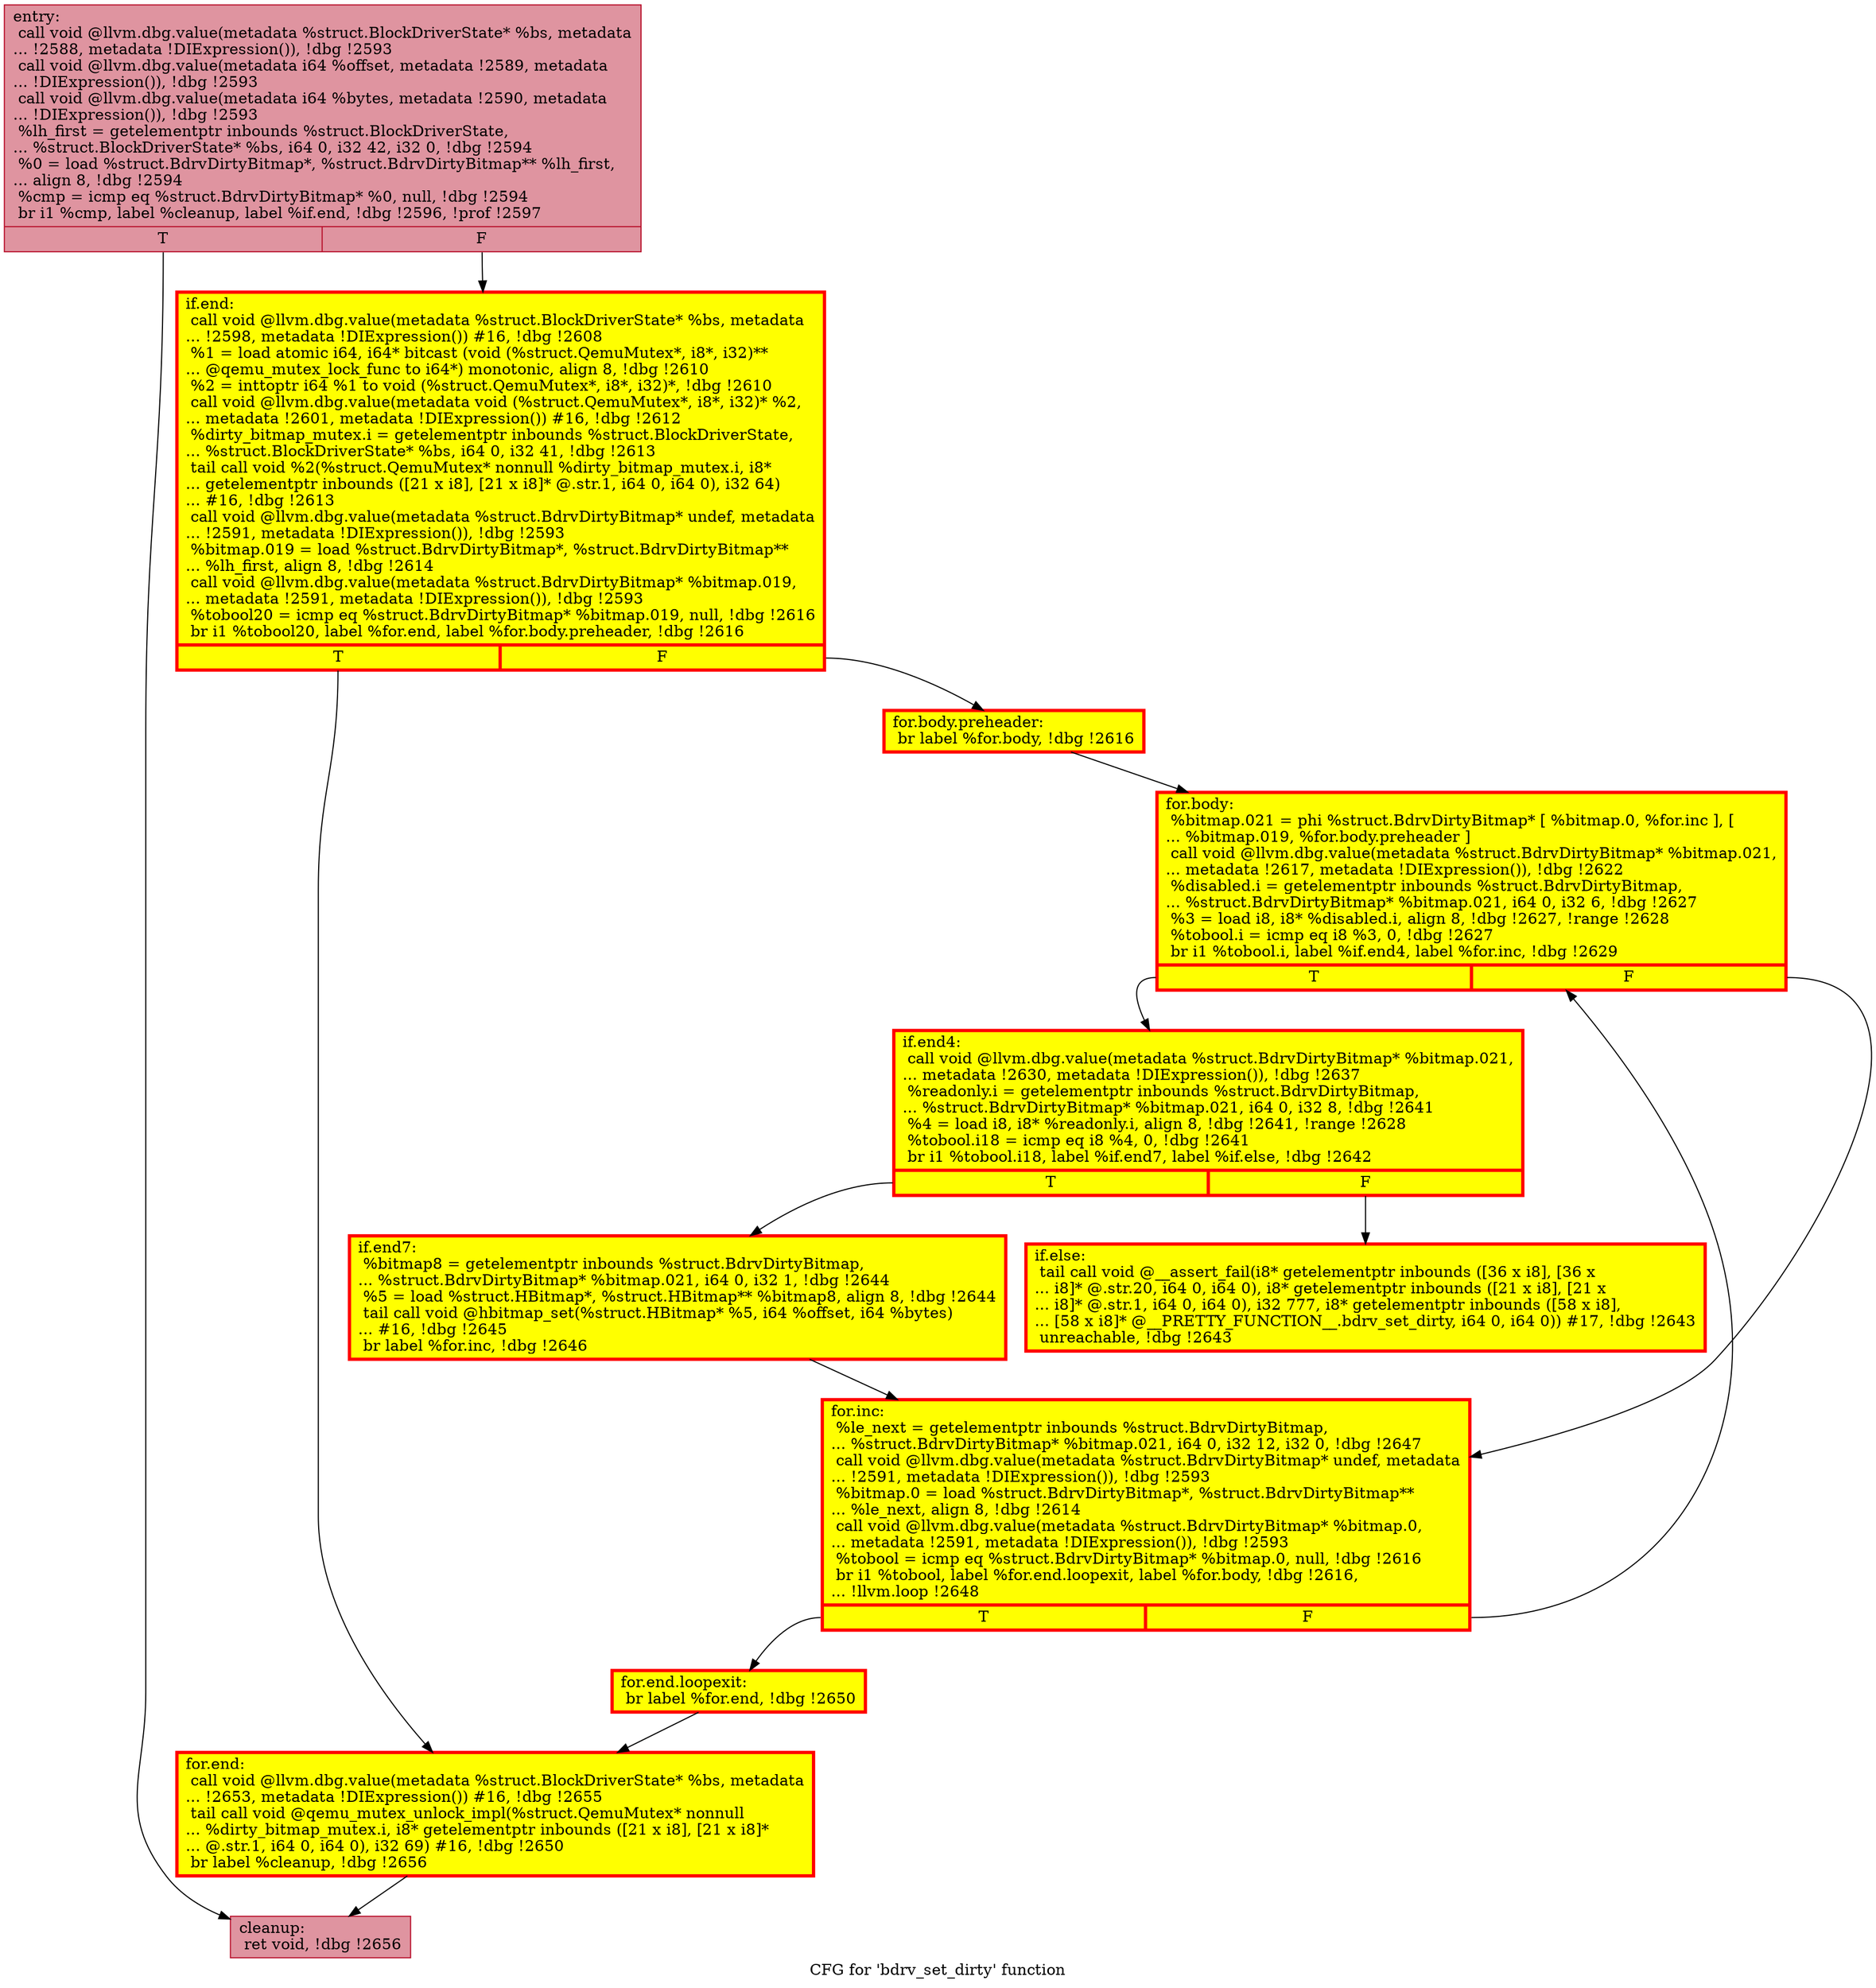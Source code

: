 digraph "CFG for 'bdrv_set_dirty' function" {
	label="CFG for 'bdrv_set_dirty' function";

	Node0x5601c2332090 [shape=record,color="#b70d28ff", style=filled, fillcolor="#b70d2870",label="{entry:\l  call void @llvm.dbg.value(metadata %struct.BlockDriverState* %bs, metadata\l... !2588, metadata !DIExpression()), !dbg !2593\l  call void @llvm.dbg.value(metadata i64 %offset, metadata !2589, metadata\l... !DIExpression()), !dbg !2593\l  call void @llvm.dbg.value(metadata i64 %bytes, metadata !2590, metadata\l... !DIExpression()), !dbg !2593\l  %lh_first = getelementptr inbounds %struct.BlockDriverState,\l... %struct.BlockDriverState* %bs, i64 0, i32 42, i32 0, !dbg !2594\l  %0 = load %struct.BdrvDirtyBitmap*, %struct.BdrvDirtyBitmap** %lh_first,\l... align 8, !dbg !2594\l  %cmp = icmp eq %struct.BdrvDirtyBitmap* %0, null, !dbg !2594\l  br i1 %cmp, label %cleanup, label %if.end, !dbg !2596, !prof !2597\l|{<s0>T|<s1>F}}"];
	Node0x5601c2332090:s0 -> Node0x5601c2334570;
	Node0x5601c2332090:s1 -> Node0x5601c2333d60;
	Node0x5601c2333d60 [shape=record,penwidth=3.0, style="filled", color="red", fillcolor="yellow",label="{if.end:                                           \l  call void @llvm.dbg.value(metadata %struct.BlockDriverState* %bs, metadata\l... !2598, metadata !DIExpression()) #16, !dbg !2608\l  %1 = load atomic i64, i64* bitcast (void (%struct.QemuMutex*, i8*, i32)**\l... @qemu_mutex_lock_func to i64*) monotonic, align 8, !dbg !2610\l  %2 = inttoptr i64 %1 to void (%struct.QemuMutex*, i8*, i32)*, !dbg !2610\l  call void @llvm.dbg.value(metadata void (%struct.QemuMutex*, i8*, i32)* %2,\l... metadata !2601, metadata !DIExpression()) #16, !dbg !2612\l  %dirty_bitmap_mutex.i = getelementptr inbounds %struct.BlockDriverState,\l... %struct.BlockDriverState* %bs, i64 0, i32 41, !dbg !2613\l  tail call void %2(%struct.QemuMutex* nonnull %dirty_bitmap_mutex.i, i8*\l... getelementptr inbounds ([21 x i8], [21 x i8]* @.str.1, i64 0, i64 0), i32 64)\l... #16, !dbg !2613\l  call void @llvm.dbg.value(metadata %struct.BdrvDirtyBitmap* undef, metadata\l... !2591, metadata !DIExpression()), !dbg !2593\l  %bitmap.019 = load %struct.BdrvDirtyBitmap*, %struct.BdrvDirtyBitmap**\l... %lh_first, align 8, !dbg !2614\l  call void @llvm.dbg.value(metadata %struct.BdrvDirtyBitmap* %bitmap.019,\l... metadata !2591, metadata !DIExpression()), !dbg !2593\l  %tobool20 = icmp eq %struct.BdrvDirtyBitmap* %bitmap.019, null, !dbg !2616\l  br i1 %tobool20, label %for.end, label %for.body.preheader, !dbg !2616\l|{<s0>T|<s1>F}}"];
	Node0x5601c2333d60:s0 -> Node0x5601c2334860;
	Node0x5601c2333d60:s1 -> Node0x5601c22aace0;
	Node0x5601c22aace0 [shape=record,penwidth=3.0, style="filled", color="red", fillcolor="yellow",label="{for.body.preheader:                               \l  br label %for.body, !dbg !2616\l}"];
	Node0x5601c22aace0 -> Node0x5601c2334ef0;
	Node0x5601c2334ef0 [shape=record,penwidth=3.0, style="filled", color="red", fillcolor="yellow",label="{for.body:                                         \l  %bitmap.021 = phi %struct.BdrvDirtyBitmap* [ %bitmap.0, %for.inc ], [\l... %bitmap.019, %for.body.preheader ]\l  call void @llvm.dbg.value(metadata %struct.BdrvDirtyBitmap* %bitmap.021,\l... metadata !2617, metadata !DIExpression()), !dbg !2622\l  %disabled.i = getelementptr inbounds %struct.BdrvDirtyBitmap,\l... %struct.BdrvDirtyBitmap* %bitmap.021, i64 0, i32 6, !dbg !2627\l  %3 = load i8, i8* %disabled.i, align 8, !dbg !2627, !range !2628\l  %tobool.i = icmp eq i8 %3, 0, !dbg !2627\l  br i1 %tobool.i, label %if.end4, label %for.inc, !dbg !2629\l|{<s0>T|<s1>F}}"];
	Node0x5601c2334ef0:s0 -> Node0x5601c23352f0;
	Node0x5601c2334ef0:s1 -> Node0x5601c2334e40;
	Node0x5601c23352f0 [shape=record,penwidth=3.0, style="filled", color="red", fillcolor="yellow",label="{if.end4:                                          \l  call void @llvm.dbg.value(metadata %struct.BdrvDirtyBitmap* %bitmap.021,\l... metadata !2630, metadata !DIExpression()), !dbg !2637\l  %readonly.i = getelementptr inbounds %struct.BdrvDirtyBitmap,\l... %struct.BdrvDirtyBitmap* %bitmap.021, i64 0, i32 8, !dbg !2641\l  %4 = load i8, i8* %readonly.i, align 8, !dbg !2641, !range !2628\l  %tobool.i18 = icmp eq i8 %4, 0, !dbg !2641\l  br i1 %tobool.i18, label %if.end7, label %if.else, !dbg !2642\l|{<s0>T|<s1>F}}"];
	Node0x5601c23352f0:s0 -> Node0x5601c23358d0;
	Node0x5601c23352f0:s1 -> Node0x5601c2335940;
	Node0x5601c2335940 [shape=record,penwidth=3.0, style="filled", color="red", fillcolor="yellow",label="{if.else:                                          \l  tail call void @__assert_fail(i8* getelementptr inbounds ([36 x i8], [36 x\l... i8]* @.str.20, i64 0, i64 0), i8* getelementptr inbounds ([21 x i8], [21 x\l... i8]* @.str.1, i64 0, i64 0), i32 777, i8* getelementptr inbounds ([58 x i8],\l... [58 x i8]* @__PRETTY_FUNCTION__.bdrv_set_dirty, i64 0, i64 0)) #17, !dbg !2643\l  unreachable, !dbg !2643\l}"];
	Node0x5601c23358d0 [shape=record,penwidth=3.0, style="filled", color="red", fillcolor="yellow",label="{if.end7:                                          \l  %bitmap8 = getelementptr inbounds %struct.BdrvDirtyBitmap,\l... %struct.BdrvDirtyBitmap* %bitmap.021, i64 0, i32 1, !dbg !2644\l  %5 = load %struct.HBitmap*, %struct.HBitmap** %bitmap8, align 8, !dbg !2644\l  tail call void @hbitmap_set(%struct.HBitmap* %5, i64 %offset, i64 %bytes)\l... #16, !dbg !2645\l  br label %for.inc, !dbg !2646\l}"];
	Node0x5601c23358d0 -> Node0x5601c2334e40;
	Node0x5601c2334e40 [shape=record,penwidth=3.0, style="filled", color="red", fillcolor="yellow",label="{for.inc:                                          \l  %le_next = getelementptr inbounds %struct.BdrvDirtyBitmap,\l... %struct.BdrvDirtyBitmap* %bitmap.021, i64 0, i32 12, i32 0, !dbg !2647\l  call void @llvm.dbg.value(metadata %struct.BdrvDirtyBitmap* undef, metadata\l... !2591, metadata !DIExpression()), !dbg !2593\l  %bitmap.0 = load %struct.BdrvDirtyBitmap*, %struct.BdrvDirtyBitmap**\l... %le_next, align 8, !dbg !2614\l  call void @llvm.dbg.value(metadata %struct.BdrvDirtyBitmap* %bitmap.0,\l... metadata !2591, metadata !DIExpression()), !dbg !2593\l  %tobool = icmp eq %struct.BdrvDirtyBitmap* %bitmap.0, null, !dbg !2616\l  br i1 %tobool, label %for.end.loopexit, label %for.body, !dbg !2616,\l... !llvm.loop !2648\l|{<s0>T|<s1>F}}"];
	Node0x5601c2334e40:s0 -> Node0x5601c237a3c0;
	Node0x5601c2334e40:s1 -> Node0x5601c2334ef0;
	Node0x5601c237a3c0 [shape=record,penwidth=3.0, style="filled", color="red", fillcolor="yellow",label="{for.end.loopexit:                                 \l  br label %for.end, !dbg !2650\l}"];
	Node0x5601c237a3c0 -> Node0x5601c2334860;
	Node0x5601c2334860 [shape=record,penwidth=3.0, style="filled", color="red", fillcolor="yellow",label="{for.end:                                          \l  call void @llvm.dbg.value(metadata %struct.BlockDriverState* %bs, metadata\l... !2653, metadata !DIExpression()) #16, !dbg !2655\l  tail call void @qemu_mutex_unlock_impl(%struct.QemuMutex* nonnull\l... %dirty_bitmap_mutex.i, i8* getelementptr inbounds ([21 x i8], [21 x i8]*\l... @.str.1, i64 0, i64 0), i32 69) #16, !dbg !2650\l  br label %cleanup, !dbg !2656\l}"];
	Node0x5601c2334860 -> Node0x5601c2334570;
	Node0x5601c2334570 [shape=record,color="#b70d28ff", style=filled, fillcolor="#b70d2870",label="{cleanup:                                          \l  ret void, !dbg !2656\l}"];
}
